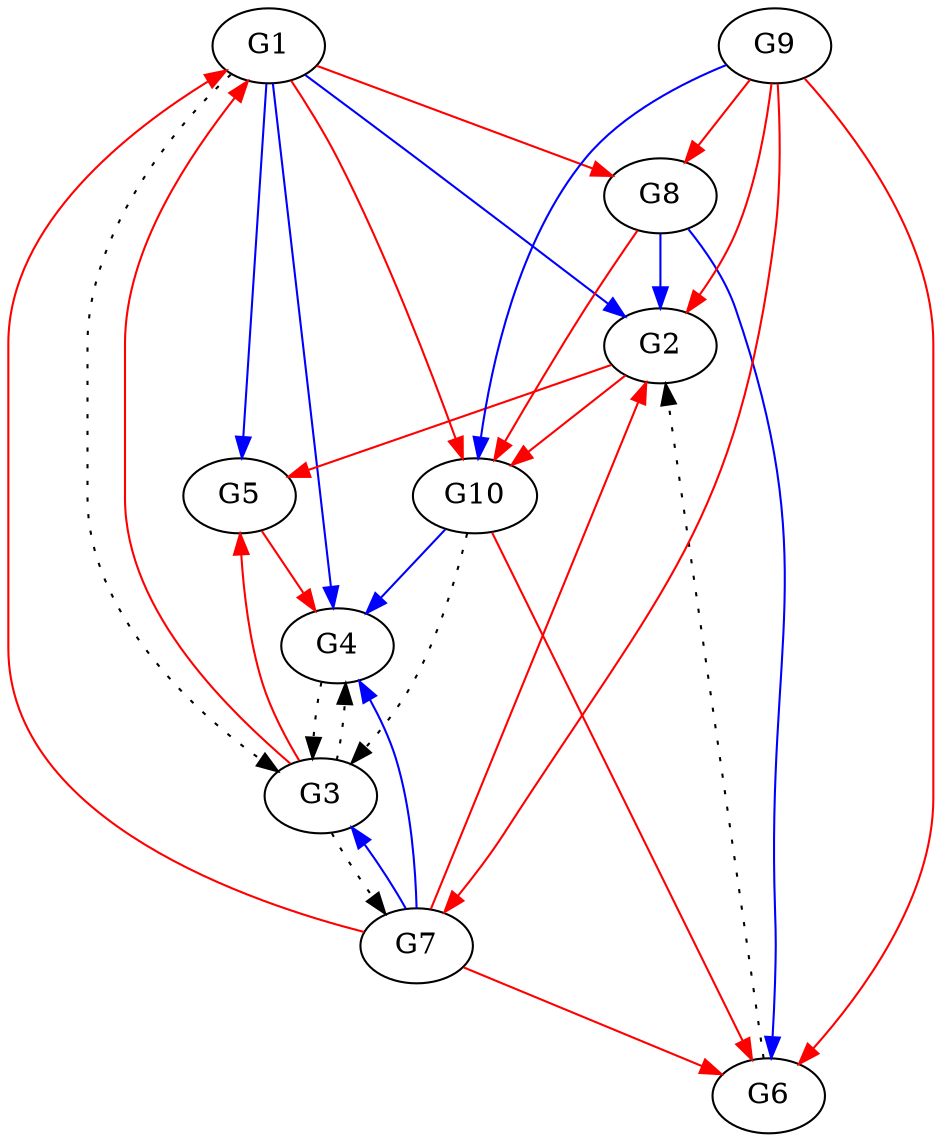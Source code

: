 // Grafos-DREAM4
digraph {
	G1 [label=G1]
	G2 [label=G2]
	G3 [label=G3]
	G4 [label=G4]
	G5 [label=G5]
	G6 [label=G6]
	G7 [label=G7]
	G8 [label=G8]
	G9 [label=G9]
	G10 [label=G10]
	G1 -> G2 [color=blue]
	G1 -> G3 [style=dotted]
	G1 -> G4 [color=blue]
	G1 -> G5 [color=blue]
	G3 -> G4 [style=dotted]
	G3 -> G7 [style=dotted]
	G4 -> G3 [style=dotted]
	G6 -> G2 [style=dotted]
	G7 -> G3 [color=blue]
	G7 -> G4 [color=blue]
	G8 -> G2 [color=blue]
	G8 -> G6 [color=blue]
	G9 -> G10 [color=blue]
	G10 -> G3 [style=dotted]
	G10 -> G4 [color=blue]
	G1 -> G8 [color=red]
	G1 -> G10 [color=red]
	G2 -> G5 [color=red]
	G2 -> G10 [color=red]
	G3 -> G1 [color=red]
	G3 -> G5 [color=red]
	G5 -> G4 [color=red]
	G7 -> G1 [color=red]
	G7 -> G2 [color=red]
	G7 -> G6 [color=red]
	G8 -> G10 [color=red]
	G9 -> G2 [color=red]
	G9 -> G6 [color=red]
	G9 -> G7 [color=red]
	G9 -> G8 [color=red]
	G10 -> G6 [color=red]
}
